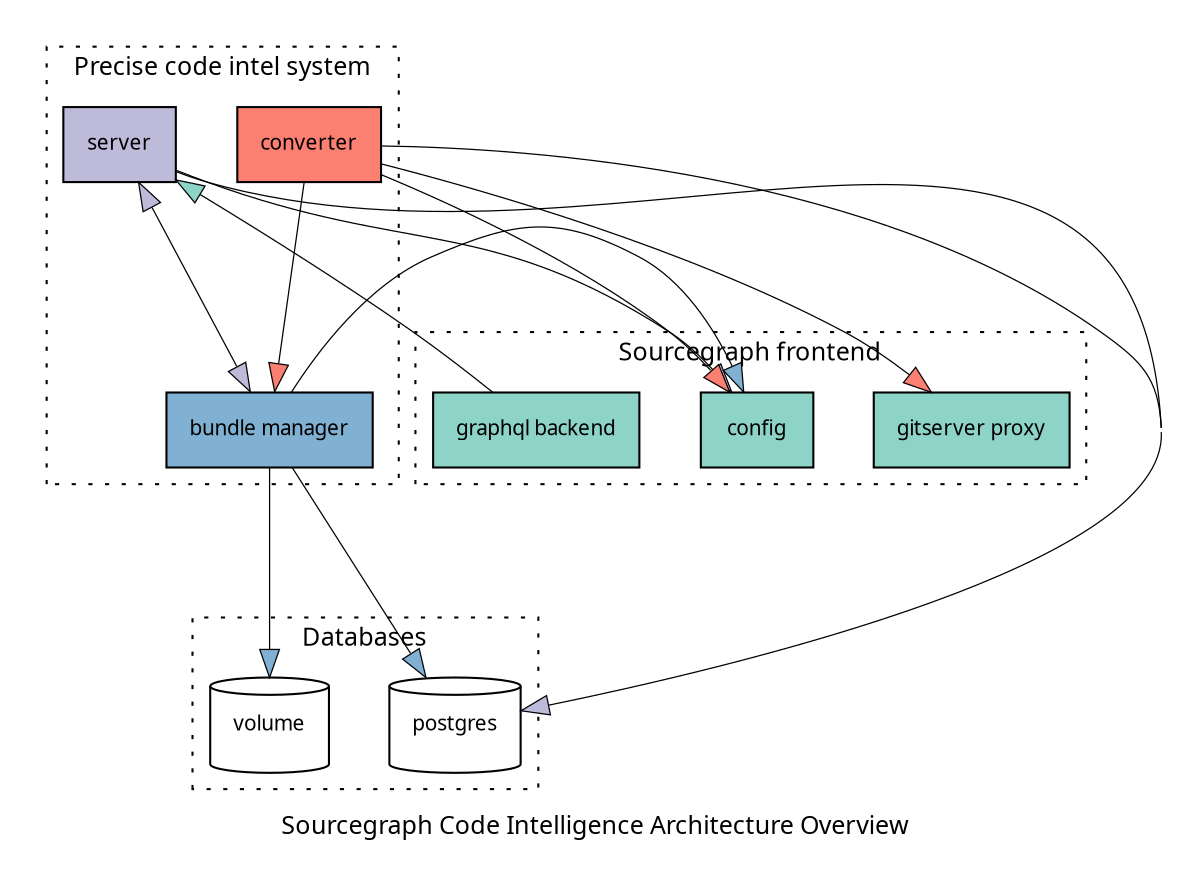 digraph architecture {
    label="Sourcegraph Code Intelligence Architecture Overview"
    rankdir=TD
    ratio=fill
    concentrate=true
    ranksep=1.4
    nodesep=0.4
    stylesheet="/assets/architecture.css"

    graph [
        fontname="Iosevka"
        fontsize=12
        pad=0.2
    ]

    node [
        colorscheme="set312"
        style="filled"
        fillcolor="white"
        shape="rectangle"
        fontname="Iosevka"
        fontsize=10
        margin=0.15
        target="_blank"
    ]

    edge [
        colorscheme="set312"
        penwidth=0.6
        arrowtail=invis
        arrowsize=1.35
    ]

    subgraph cluster_frontend {
        label="Sourcegraph frontend"
        rank="same"
        graph [style="dotted"]
        node [fillcolor="1"]

        frontend_graphqlbackend [
            label="graphql backend"
        ]

        frontend_gitserver_proxy [
            label="gitserver proxy"
        ]

        frontend_config [
            label="config"
        ]
    }

    subgraph cluster_services {
        label="Precise code intel system"
        rank="same"
        graph [style="dotted"]
        node [fillcolor="2"]

        server [
            label="server"
            fillcolor="3"
            URL="https://github.com/sourcegraph/sourcegraph/tree/master/cmd/precise-code-intel-server"
        ]
        converter [
            label="converter"
            fillcolor="4"
            URL="https://github.com/sourcegraph/sourcegraph/tree/master/cmd/precise-code-intel-converter"
        ]
        bundle_manager [
            label="bundle manager"
            fillcolor="5"
            URL="https://github.com/sourcegraph/sourcegraph/tree/master/cmd/precise-code-intel-bundle-manager"
        ]
    }

    subgraph cluster_databases {
        label="Databases"
        rank="same"
        graph [style="dotted"]
        node [shape="cylinder"]

        postgres [label="postgres"]
        volume [label="volume"]
    }

    frontend_graphqlbackend -> {
        server
    } [
        fillcolor="1"
    ]

    server -> {
        bundle_manager,
        postgres,
        frontend_config
    } [
        fillcolor="3"
    ]

    converter -> {
        bundle_manager,
        postgres,
        frontend_gitserver_proxy,
        frontend_config
    } [
        fillcolor="4"
    ]

    bundle_manager -> {
        server,
        volume,
        postgres,
        frontend_config
    } [
        fillcolor="5"
    ]
}
